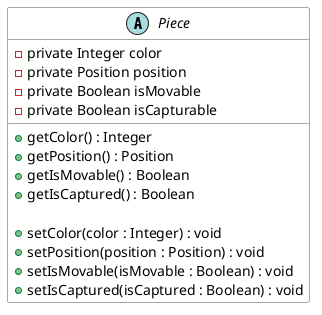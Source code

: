@startuml
skinparam classBorderColor #4F4F4F
skinparam classBackgroundColor #FFFFFD

abstract class Piece {
    - private Integer color
    - private Position position
    - private Boolean isMovable
    - private Boolean isCapturable

    + getColor() : Integer
    + getPosition() : Position
    + getIsMovable() : Boolean
    + getIsCaptured() : Boolean

    + setColor(color : Integer) : void
    + setPosition(position : Position) : void
    + setIsMovable(isMovable : Boolean) : void
    + setIsCaptured(isCaptured : Boolean) : void

}

@enduml

